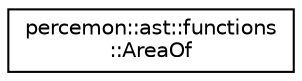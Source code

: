 digraph "Graphical Class Hierarchy"
{
 // LATEX_PDF_SIZE
  edge [fontname="Helvetica",fontsize="10",labelfontname="Helvetica",labelfontsize="10"];
  node [fontname="Helvetica",fontsize="10",shape=record];
  rankdir="LR";
  Node0 [label="percemon::ast::functions\l::AreaOf",height=0.2,width=0.4,color="black", fillcolor="white", style="filled",URL="$structpercemon_1_1ast_1_1functions_1_1AreaOf.html",tooltip=" "];
}
